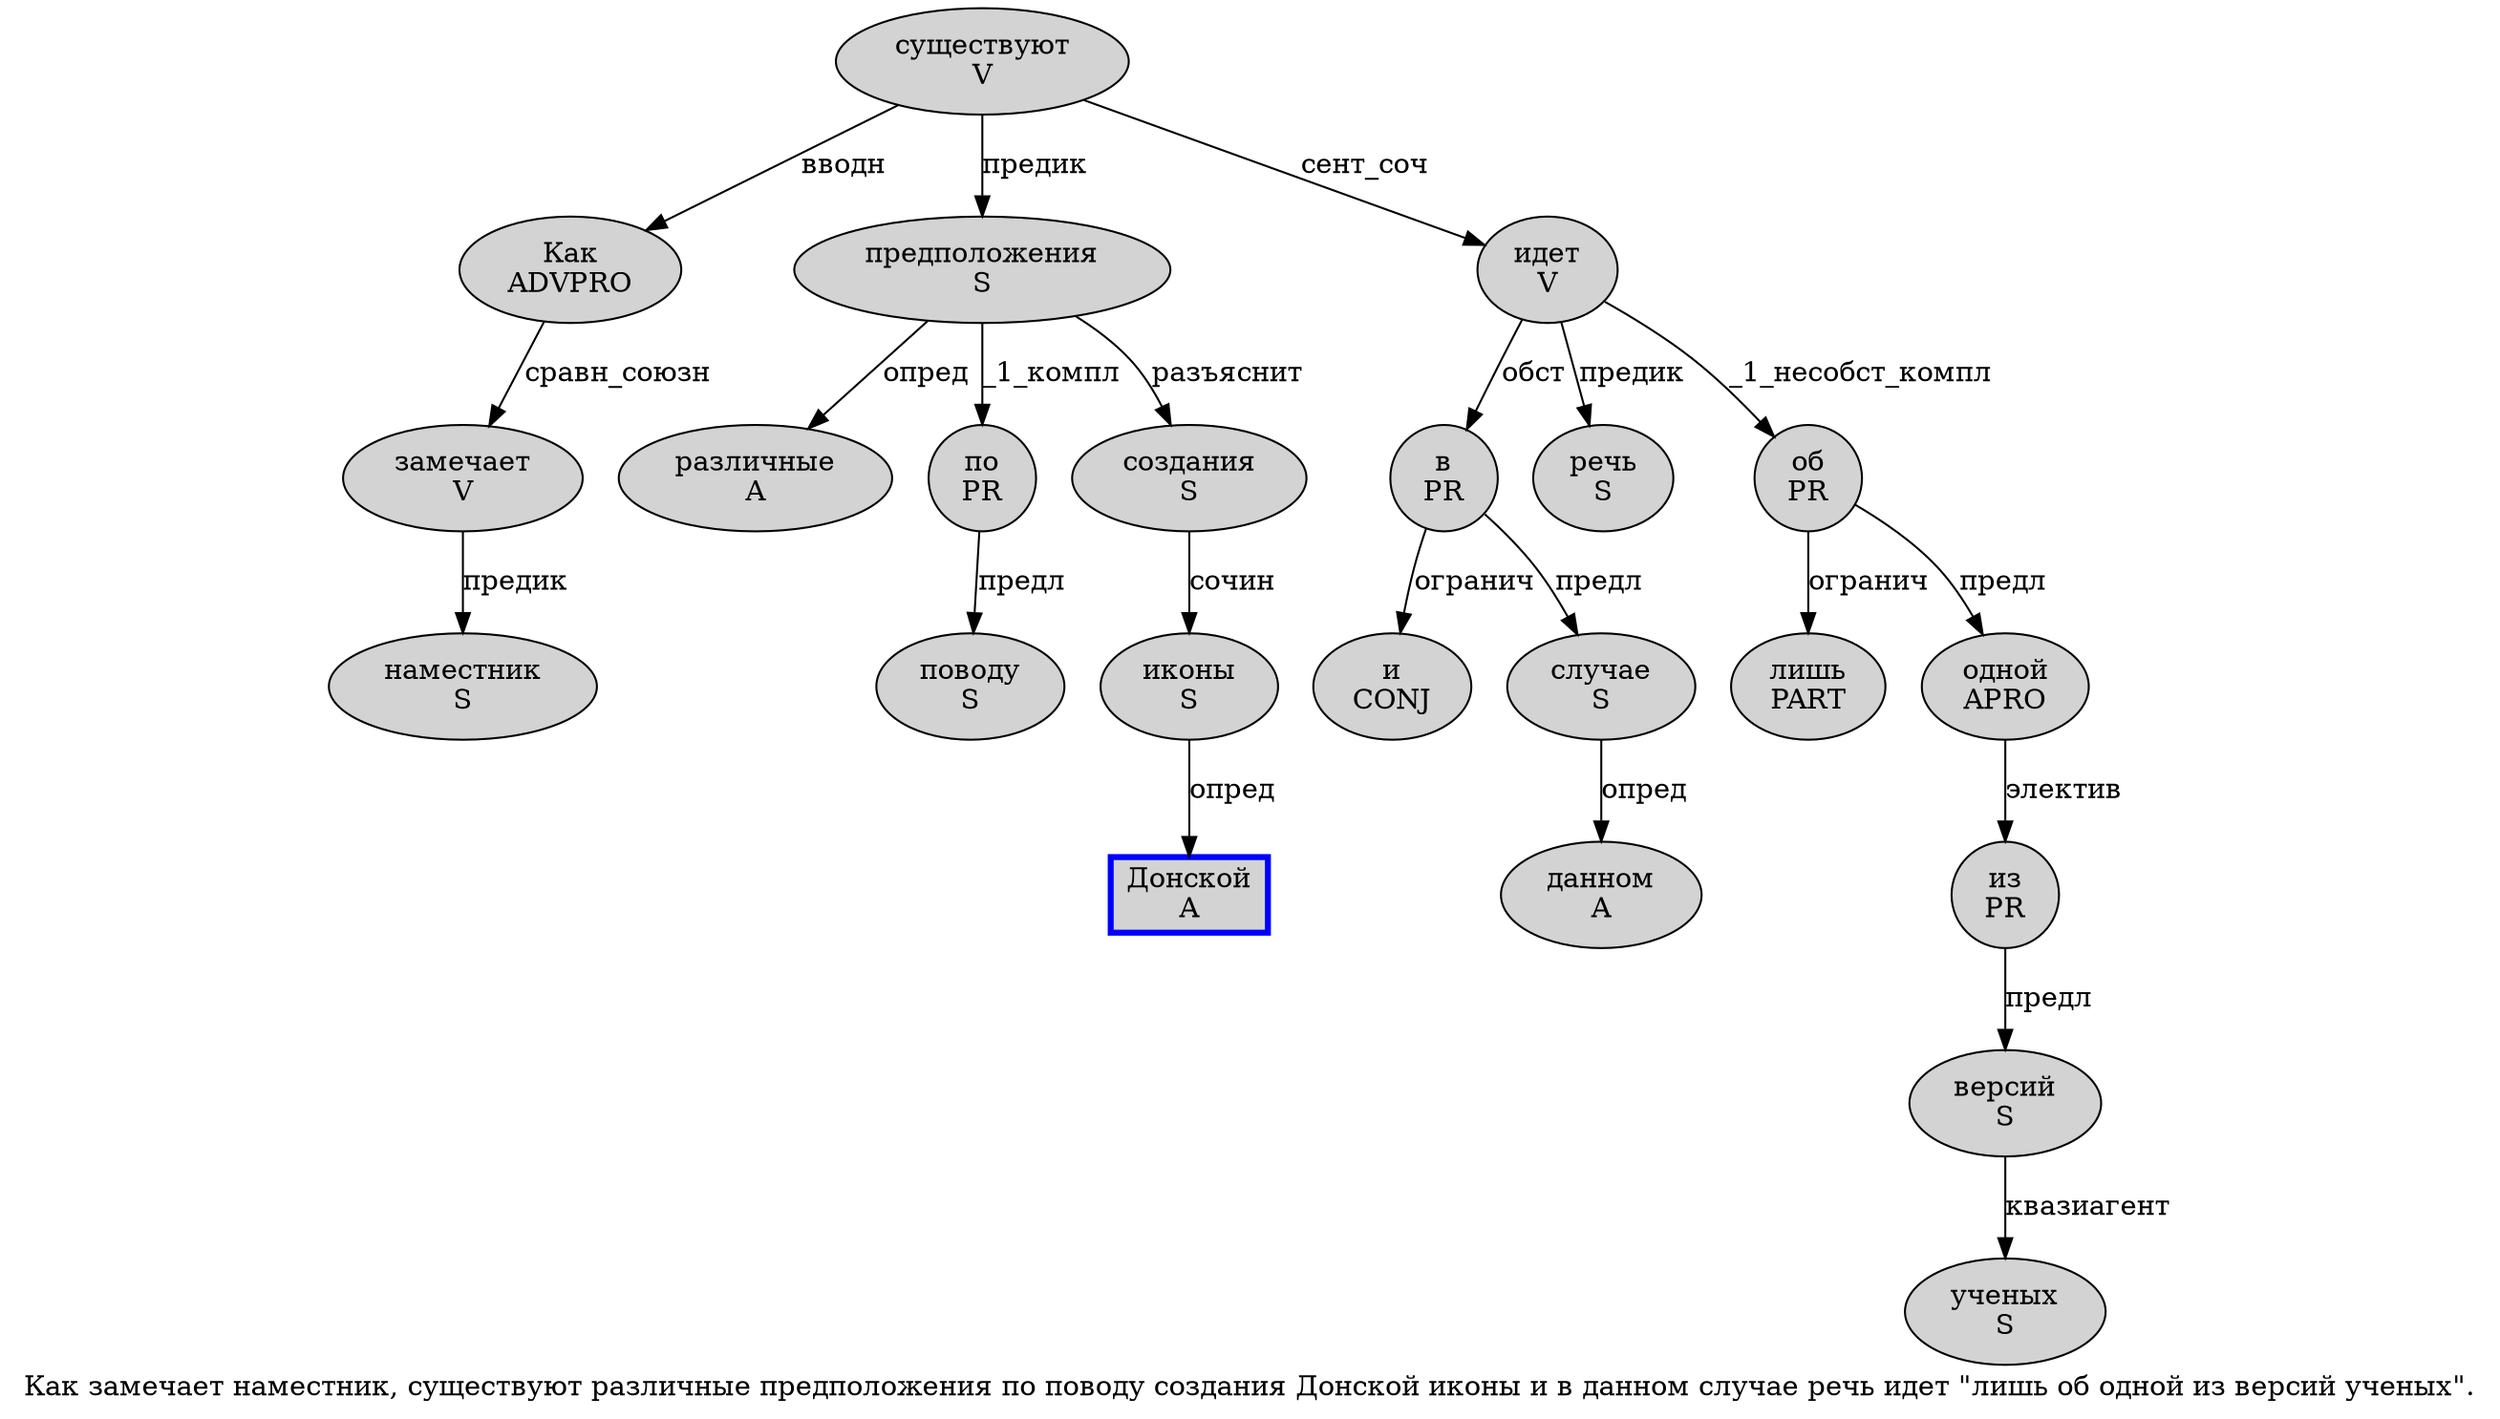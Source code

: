 digraph SENTENCE_981 {
	graph [label="Как замечает наместник, существуют различные предположения по поводу создания Донской иконы и в данном случае речь идет \"лишь об одной из версий ученых\"."]
	node [style=filled]
		0 [label="Как
ADVPRO" color="" fillcolor=lightgray penwidth=1 shape=ellipse]
		1 [label="замечает
V" color="" fillcolor=lightgray penwidth=1 shape=ellipse]
		2 [label="наместник
S" color="" fillcolor=lightgray penwidth=1 shape=ellipse]
		4 [label="существуют
V" color="" fillcolor=lightgray penwidth=1 shape=ellipse]
		5 [label="различные
A" color="" fillcolor=lightgray penwidth=1 shape=ellipse]
		6 [label="предположения
S" color="" fillcolor=lightgray penwidth=1 shape=ellipse]
		7 [label="по
PR" color="" fillcolor=lightgray penwidth=1 shape=ellipse]
		8 [label="поводу
S" color="" fillcolor=lightgray penwidth=1 shape=ellipse]
		9 [label="создания
S" color="" fillcolor=lightgray penwidth=1 shape=ellipse]
		10 [label="Донской
A" color=blue fillcolor=lightgray penwidth=3 shape=box]
		11 [label="иконы
S" color="" fillcolor=lightgray penwidth=1 shape=ellipse]
		12 [label="и
CONJ" color="" fillcolor=lightgray penwidth=1 shape=ellipse]
		13 [label="в
PR" color="" fillcolor=lightgray penwidth=1 shape=ellipse]
		14 [label="данном
A" color="" fillcolor=lightgray penwidth=1 shape=ellipse]
		15 [label="случае
S" color="" fillcolor=lightgray penwidth=1 shape=ellipse]
		16 [label="речь
S" color="" fillcolor=lightgray penwidth=1 shape=ellipse]
		17 [label="идет
V" color="" fillcolor=lightgray penwidth=1 shape=ellipse]
		19 [label="лишь
PART" color="" fillcolor=lightgray penwidth=1 shape=ellipse]
		20 [label="об
PR" color="" fillcolor=lightgray penwidth=1 shape=ellipse]
		21 [label="одной
APRO" color="" fillcolor=lightgray penwidth=1 shape=ellipse]
		22 [label="из
PR" color="" fillcolor=lightgray penwidth=1 shape=ellipse]
		23 [label="версий
S" color="" fillcolor=lightgray penwidth=1 shape=ellipse]
		24 [label="ученых
S" color="" fillcolor=lightgray penwidth=1 shape=ellipse]
			23 -> 24 [label="квазиагент"]
			7 -> 8 [label="предл"]
			20 -> 19 [label="огранич"]
			20 -> 21 [label="предл"]
			13 -> 12 [label="огранич"]
			13 -> 15 [label="предл"]
			4 -> 0 [label="вводн"]
			4 -> 6 [label="предик"]
			4 -> 17 [label="сент_соч"]
			9 -> 11 [label="сочин"]
			0 -> 1 [label="сравн_союзн"]
			17 -> 13 [label="обст"]
			17 -> 16 [label="предик"]
			17 -> 20 [label="_1_несобст_компл"]
			1 -> 2 [label="предик"]
			21 -> 22 [label="электив"]
			15 -> 14 [label="опред"]
			22 -> 23 [label="предл"]
			11 -> 10 [label="опред"]
			6 -> 5 [label="опред"]
			6 -> 7 [label="_1_компл"]
			6 -> 9 [label="разъяснит"]
}
